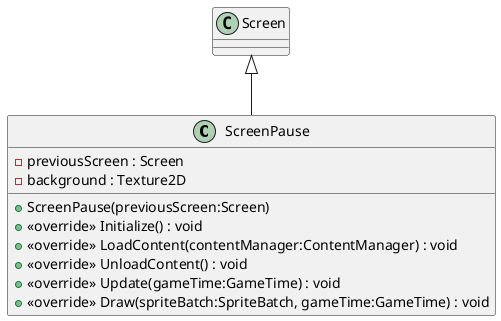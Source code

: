 @startuml
class ScreenPause {
    - previousScreen : Screen
    - background : Texture2D
    + ScreenPause(previousScreen:Screen)
    + <<override>> Initialize() : void
    + <<override>> LoadContent(contentManager:ContentManager) : void
    + <<override>> UnloadContent() : void
    + <<override>> Update(gameTime:GameTime) : void
    + <<override>> Draw(spriteBatch:SpriteBatch, gameTime:GameTime) : void
}
Screen <|-- ScreenPause
@enduml
